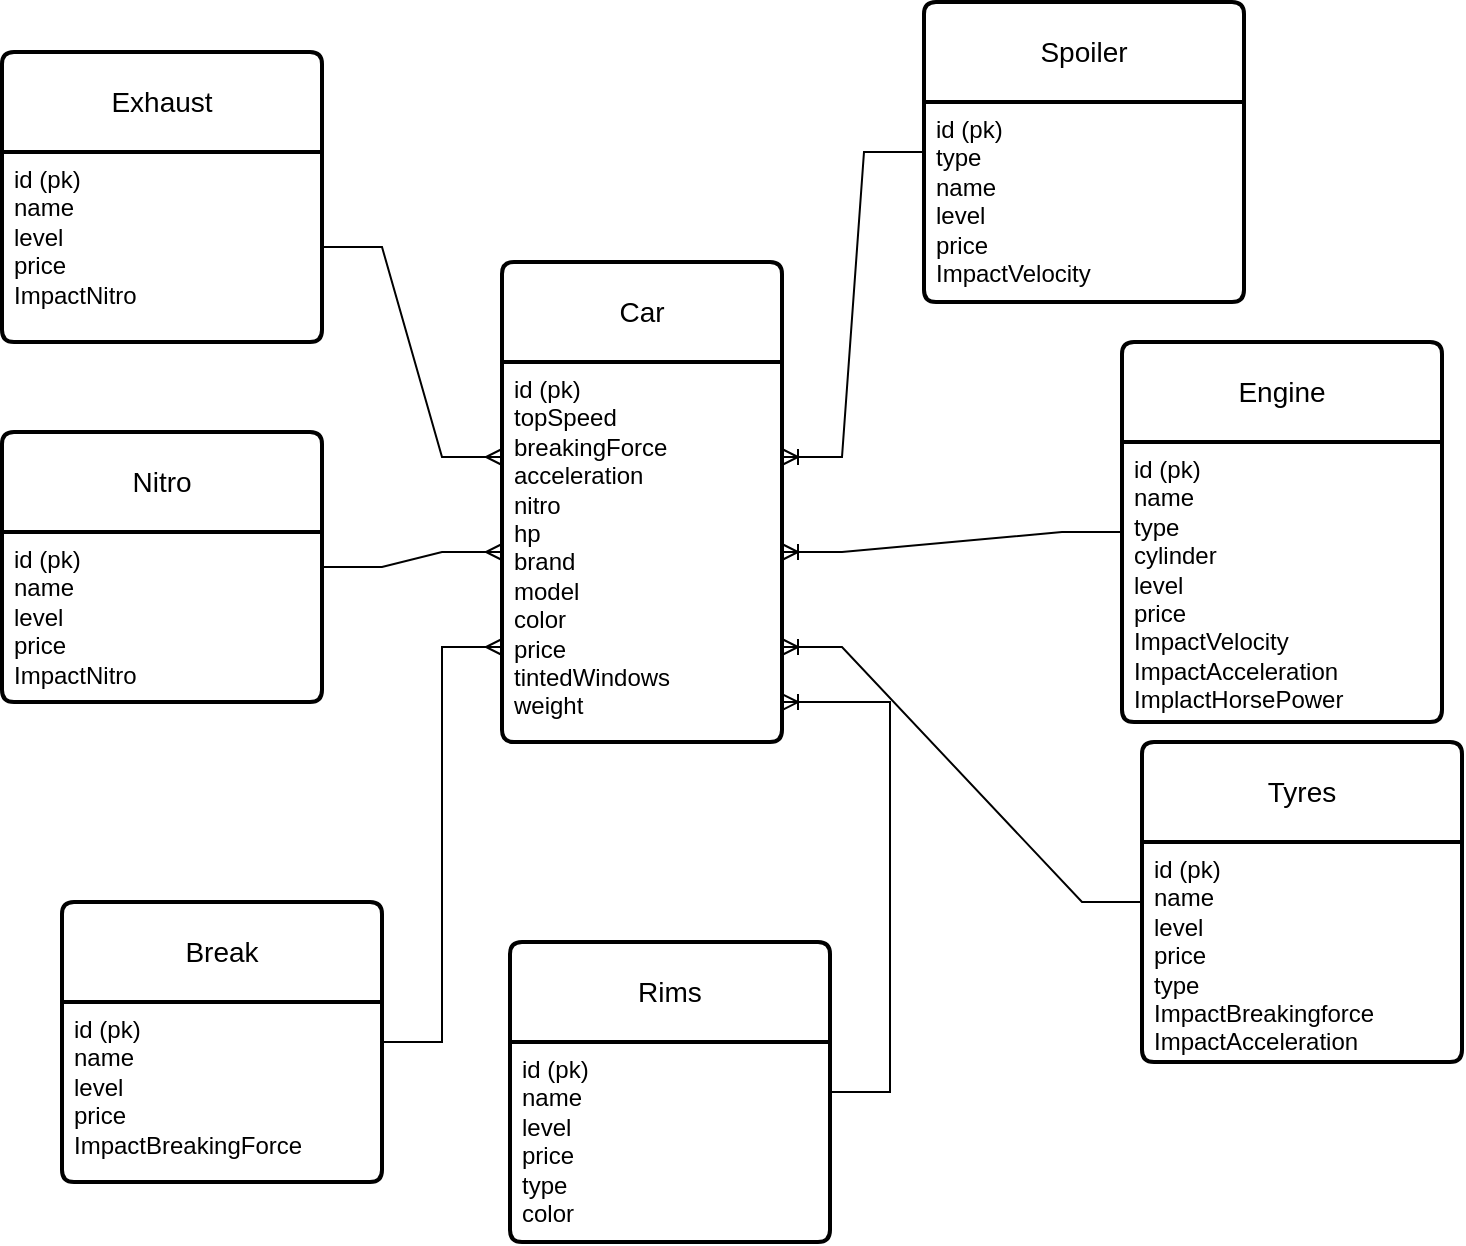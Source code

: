 <mxfile version="21.1.2" type="device">
  <diagram name="Page-1" id="EmOqTnEqUwI-xcRcGEUb">
    <mxGraphModel dx="1688" dy="683" grid="0" gridSize="10" guides="1" tooltips="1" connect="1" arrows="1" fold="1" page="0" pageScale="1" pageWidth="827" pageHeight="1169" math="0" shadow="0">
      <root>
        <mxCell id="0" />
        <mxCell id="1" parent="0" />
        <mxCell id="SmoXj8283dEyzRaAw3Vn-1" value="Car" style="swimlane;childLayout=stackLayout;horizontal=1;startSize=50;horizontalStack=0;rounded=1;fontSize=14;fontStyle=0;strokeWidth=2;resizeParent=0;resizeLast=1;shadow=0;dashed=0;align=center;arcSize=4;whiteSpace=wrap;html=1;" parent="1" vertex="1">
          <mxGeometry x="299" y="300" width="140" height="240" as="geometry" />
        </mxCell>
        <mxCell id="SmoXj8283dEyzRaAw3Vn-2" value="id (pk)&lt;br&gt;topSpeed&lt;br&gt;breakingForce&lt;br&gt;acceleration&lt;br&gt;nitro&lt;br&gt;hp&lt;br&gt;brand&lt;br&gt;model&lt;br&gt;color&lt;br&gt;price&lt;br&gt;tintedWindows&lt;br&gt;weight" style="align=left;strokeColor=none;fillColor=none;spacingLeft=4;fontSize=12;verticalAlign=top;resizable=0;rotatable=0;part=1;html=1;" parent="SmoXj8283dEyzRaAw3Vn-1" vertex="1">
          <mxGeometry y="50" width="140" height="190" as="geometry" />
        </mxCell>
        <mxCell id="SmoXj8283dEyzRaAw3Vn-3" value="Spoiler" style="swimlane;childLayout=stackLayout;horizontal=1;startSize=50;horizontalStack=0;rounded=1;fontSize=14;fontStyle=0;strokeWidth=2;resizeParent=0;resizeLast=1;shadow=0;dashed=0;align=center;arcSize=4;whiteSpace=wrap;html=1;" parent="1" vertex="1">
          <mxGeometry x="510" y="170" width="160" height="150" as="geometry" />
        </mxCell>
        <mxCell id="SmoXj8283dEyzRaAw3Vn-4" value="id (pk)&lt;br&gt;type&lt;br&gt;name&lt;br&gt;level&lt;br&gt;price&lt;br&gt;ImpactVelocity" style="align=left;strokeColor=none;fillColor=none;spacingLeft=4;fontSize=12;verticalAlign=top;resizable=0;rotatable=0;part=1;html=1;" parent="SmoXj8283dEyzRaAw3Vn-3" vertex="1">
          <mxGeometry y="50" width="160" height="100" as="geometry" />
        </mxCell>
        <mxCell id="SmoXj8283dEyzRaAw3Vn-5" value="Tyres" style="swimlane;childLayout=stackLayout;horizontal=1;startSize=50;horizontalStack=0;rounded=1;fontSize=14;fontStyle=0;strokeWidth=2;resizeParent=0;resizeLast=1;shadow=0;dashed=0;align=center;arcSize=4;whiteSpace=wrap;html=1;" parent="1" vertex="1">
          <mxGeometry x="619" y="540" width="160" height="160" as="geometry" />
        </mxCell>
        <mxCell id="SmoXj8283dEyzRaAw3Vn-6" value="id (pk)&lt;br&gt;name&lt;br&gt;level&lt;br&gt;price&lt;br&gt;type&lt;br&gt;ImpactBreakingforce&lt;br&gt;ImpactAcceleration" style="align=left;strokeColor=none;fillColor=none;spacingLeft=4;fontSize=12;verticalAlign=top;resizable=0;rotatable=0;part=1;html=1;" parent="SmoXj8283dEyzRaAw3Vn-5" vertex="1">
          <mxGeometry y="50" width="160" height="110" as="geometry" />
        </mxCell>
        <mxCell id="SmoXj8283dEyzRaAw3Vn-7" value="Break" style="swimlane;childLayout=stackLayout;horizontal=1;startSize=50;horizontalStack=0;rounded=1;fontSize=14;fontStyle=0;strokeWidth=2;resizeParent=0;resizeLast=1;shadow=0;dashed=0;align=center;arcSize=4;whiteSpace=wrap;html=1;" parent="1" vertex="1">
          <mxGeometry x="79" y="620" width="160" height="140" as="geometry" />
        </mxCell>
        <mxCell id="SmoXj8283dEyzRaAw3Vn-8" value="id (pk)&lt;br&gt;name&lt;br&gt;level&lt;br&gt;price&lt;br&gt;ImpactBreakingForce" style="align=left;strokeColor=none;fillColor=none;spacingLeft=4;fontSize=12;verticalAlign=top;resizable=0;rotatable=0;part=1;html=1;" parent="SmoXj8283dEyzRaAw3Vn-7" vertex="1">
          <mxGeometry y="50" width="160" height="90" as="geometry" />
        </mxCell>
        <mxCell id="SmoXj8283dEyzRaAw3Vn-9" value="Engine" style="swimlane;childLayout=stackLayout;horizontal=1;startSize=50;horizontalStack=0;rounded=1;fontSize=14;fontStyle=0;strokeWidth=2;resizeParent=0;resizeLast=1;shadow=0;dashed=0;align=center;arcSize=4;whiteSpace=wrap;html=1;" parent="1" vertex="1">
          <mxGeometry x="609" y="340" width="160" height="190" as="geometry" />
        </mxCell>
        <mxCell id="SmoXj8283dEyzRaAw3Vn-10" value="id (pk)&lt;br&gt;name&lt;br&gt;type&lt;br&gt;cylinder&lt;br&gt;level&lt;br&gt;price&lt;br&gt;ImpactVelocity&lt;br&gt;ImpactAcceleration&lt;br&gt;ImplactHorsePower" style="align=left;strokeColor=none;fillColor=none;spacingLeft=4;fontSize=12;verticalAlign=top;resizable=0;rotatable=0;part=1;html=1;" parent="SmoXj8283dEyzRaAw3Vn-9" vertex="1">
          <mxGeometry y="50" width="160" height="140" as="geometry" />
        </mxCell>
        <mxCell id="SmoXj8283dEyzRaAw3Vn-11" value="Nitro" style="swimlane;childLayout=stackLayout;horizontal=1;startSize=50;horizontalStack=0;rounded=1;fontSize=14;fontStyle=0;strokeWidth=2;resizeParent=0;resizeLast=1;shadow=0;dashed=0;align=center;arcSize=4;whiteSpace=wrap;html=1;" parent="1" vertex="1">
          <mxGeometry x="49" y="385" width="160" height="135" as="geometry" />
        </mxCell>
        <mxCell id="SmoXj8283dEyzRaAw3Vn-12" value="id (pk)&lt;br&gt;name&lt;br&gt;level&lt;br&gt;price&lt;br&gt;ImpactNitro" style="align=left;strokeColor=none;fillColor=none;spacingLeft=4;fontSize=12;verticalAlign=top;resizable=0;rotatable=0;part=1;html=1;" parent="SmoXj8283dEyzRaAw3Vn-11" vertex="1">
          <mxGeometry y="50" width="160" height="85" as="geometry" />
        </mxCell>
        <mxCell id="SmoXj8283dEyzRaAw3Vn-23" value="" style="edgeStyle=entityRelationEdgeStyle;fontSize=12;html=1;endArrow=ERmany;rounded=0;" parent="1" source="SmoXj8283dEyzRaAw3Vn-11" target="SmoXj8283dEyzRaAw3Vn-2" edge="1">
          <mxGeometry width="100" height="100" relative="1" as="geometry">
            <mxPoint x="149" y="400" as="sourcePoint" />
            <mxPoint x="249" y="300" as="targetPoint" />
          </mxGeometry>
        </mxCell>
        <mxCell id="SmoXj8283dEyzRaAw3Vn-24" value="" style="edgeStyle=entityRelationEdgeStyle;fontSize=12;html=1;endArrow=ERmany;rounded=0;entryX=0;entryY=0.75;entryDx=0;entryDy=0;" parent="1" source="SmoXj8283dEyzRaAw3Vn-7" target="SmoXj8283dEyzRaAw3Vn-2" edge="1">
          <mxGeometry width="100" height="100" relative="1" as="geometry">
            <mxPoint x="279" y="640" as="sourcePoint" />
            <mxPoint x="379" y="540" as="targetPoint" />
          </mxGeometry>
        </mxCell>
        <mxCell id="SmoXj8283dEyzRaAw3Vn-25" value="" style="edgeStyle=entityRelationEdgeStyle;fontSize=12;html=1;endArrow=ERoneToMany;rounded=0;entryX=1;entryY=0.75;entryDx=0;entryDy=0;" parent="1" source="SmoXj8283dEyzRaAw3Vn-5" target="SmoXj8283dEyzRaAw3Vn-2" edge="1">
          <mxGeometry width="100" height="100" relative="1" as="geometry">
            <mxPoint x="439" y="550" as="sourcePoint" />
            <mxPoint x="539" y="450" as="targetPoint" />
          </mxGeometry>
        </mxCell>
        <mxCell id="SmoXj8283dEyzRaAw3Vn-26" value="" style="edgeStyle=entityRelationEdgeStyle;fontSize=12;html=1;endArrow=ERoneToMany;rounded=0;" parent="1" source="SmoXj8283dEyzRaAw3Vn-9" target="SmoXj8283dEyzRaAw3Vn-2" edge="1">
          <mxGeometry width="100" height="100" relative="1" as="geometry">
            <mxPoint x="329" y="270" as="sourcePoint" />
            <mxPoint x="429" y="170" as="targetPoint" />
          </mxGeometry>
        </mxCell>
        <mxCell id="SmoXj8283dEyzRaAw3Vn-27" value="" style="edgeStyle=entityRelationEdgeStyle;fontSize=12;html=1;endArrow=ERoneToMany;rounded=0;entryX=1;entryY=0.25;entryDx=0;entryDy=0;" parent="1" source="SmoXj8283dEyzRaAw3Vn-3" target="SmoXj8283dEyzRaAw3Vn-2" edge="1">
          <mxGeometry width="100" height="100" relative="1" as="geometry">
            <mxPoint x="329" y="270" as="sourcePoint" />
            <mxPoint x="429" y="170" as="targetPoint" />
          </mxGeometry>
        </mxCell>
        <mxCell id="ZiBedkgneq7wG_RZkG3g-22" value="Exhaust" style="swimlane;childLayout=stackLayout;horizontal=1;startSize=50;horizontalStack=0;rounded=1;fontSize=14;fontStyle=0;strokeWidth=2;resizeParent=0;resizeLast=1;shadow=0;dashed=0;align=center;arcSize=4;whiteSpace=wrap;html=1;" parent="1" vertex="1">
          <mxGeometry x="49" y="195" width="160" height="145" as="geometry" />
        </mxCell>
        <mxCell id="ZiBedkgneq7wG_RZkG3g-23" value="id (pk)&lt;br&gt;name&lt;br&gt;level&lt;br&gt;price&lt;br&gt;ImpactNitro" style="align=left;strokeColor=none;fillColor=none;spacingLeft=4;fontSize=12;verticalAlign=top;resizable=0;rotatable=0;part=1;html=1;" parent="ZiBedkgneq7wG_RZkG3g-22" vertex="1">
          <mxGeometry y="50" width="160" height="95" as="geometry" />
        </mxCell>
        <mxCell id="ZiBedkgneq7wG_RZkG3g-24" value="" style="edgeStyle=entityRelationEdgeStyle;fontSize=12;html=1;endArrow=ERmany;rounded=0;entryX=0;entryY=0.25;entryDx=0;entryDy=0;" parent="1" source="ZiBedkgneq7wG_RZkG3g-23" target="SmoXj8283dEyzRaAw3Vn-2" edge="1">
          <mxGeometry width="100" height="100" relative="1" as="geometry">
            <mxPoint x="139" y="470" as="sourcePoint" />
            <mxPoint x="179" y="330" as="targetPoint" />
          </mxGeometry>
        </mxCell>
        <mxCell id="ZiBedkgneq7wG_RZkG3g-28" value="Rims" style="swimlane;childLayout=stackLayout;horizontal=1;startSize=50;horizontalStack=0;rounded=1;fontSize=14;fontStyle=0;strokeWidth=2;resizeParent=0;resizeLast=1;shadow=0;dashed=0;align=center;arcSize=4;whiteSpace=wrap;html=1;" parent="1" vertex="1">
          <mxGeometry x="303" y="640" width="160" height="150" as="geometry" />
        </mxCell>
        <mxCell id="ZiBedkgneq7wG_RZkG3g-29" value="id (pk)&lt;br&gt;name&lt;br&gt;level&lt;br&gt;price&lt;br&gt;type&lt;br&gt;color" style="align=left;strokeColor=none;fillColor=none;spacingLeft=4;fontSize=12;verticalAlign=top;resizable=0;rotatable=0;part=1;html=1;" parent="ZiBedkgneq7wG_RZkG3g-28" vertex="1">
          <mxGeometry y="50" width="160" height="100" as="geometry" />
        </mxCell>
        <mxCell id="ZiBedkgneq7wG_RZkG3g-30" value="" style="edgeStyle=entityRelationEdgeStyle;fontSize=12;html=1;endArrow=ERoneToMany;rounded=0;entryX=1;entryY=0.895;entryDx=0;entryDy=0;entryPerimeter=0;" parent="1" source="ZiBedkgneq7wG_RZkG3g-28" target="SmoXj8283dEyzRaAw3Vn-2" edge="1">
          <mxGeometry width="100" height="100" relative="1" as="geometry">
            <mxPoint x="559" y="590" as="sourcePoint" />
            <mxPoint x="659" y="490" as="targetPoint" />
          </mxGeometry>
        </mxCell>
      </root>
    </mxGraphModel>
  </diagram>
</mxfile>
